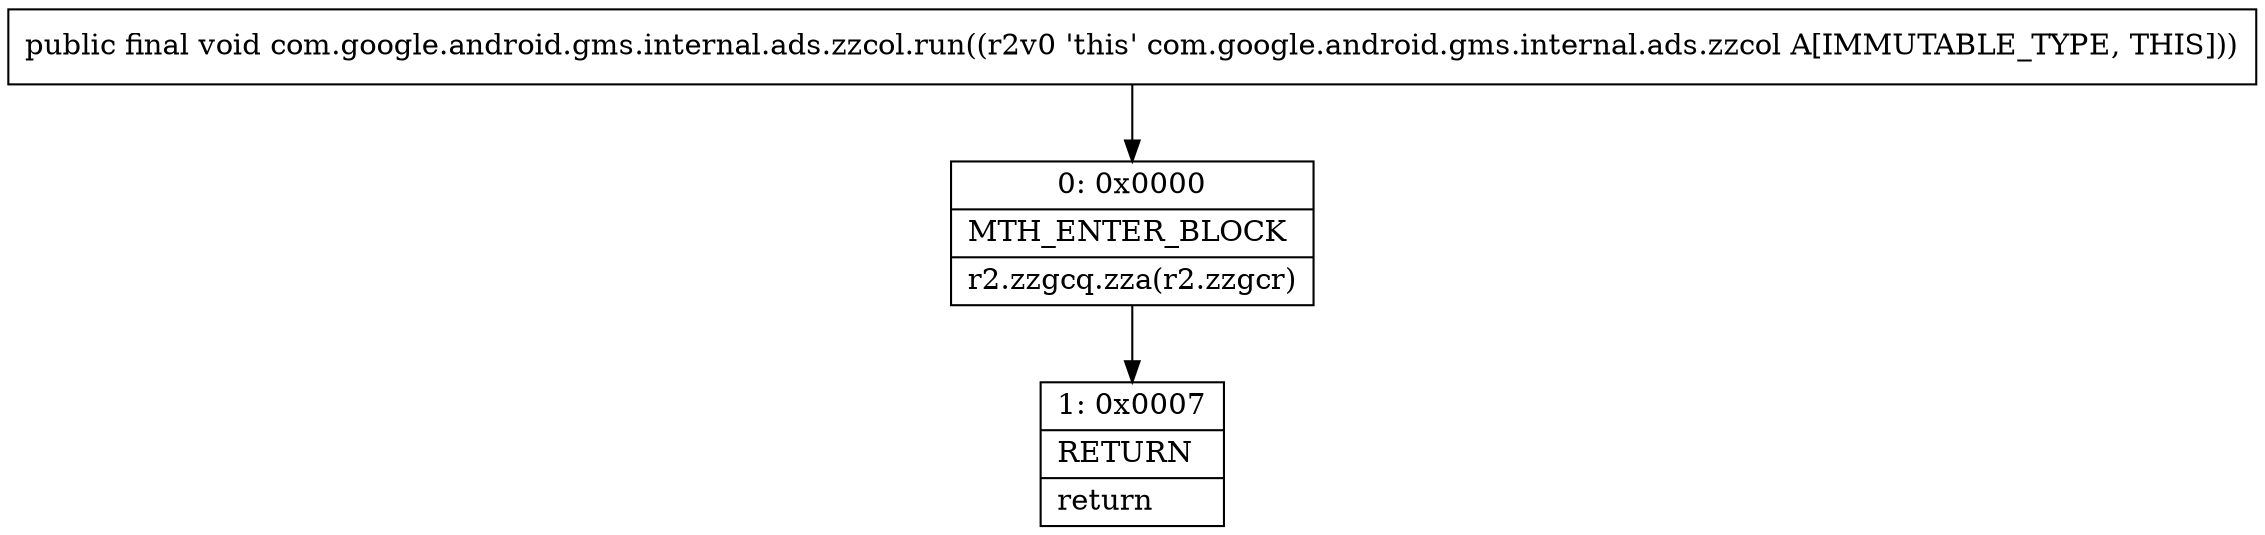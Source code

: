 digraph "CFG forcom.google.android.gms.internal.ads.zzcol.run()V" {
Node_0 [shape=record,label="{0\:\ 0x0000|MTH_ENTER_BLOCK\l|r2.zzgcq.zza(r2.zzgcr)\l}"];
Node_1 [shape=record,label="{1\:\ 0x0007|RETURN\l|return\l}"];
MethodNode[shape=record,label="{public final void com.google.android.gms.internal.ads.zzcol.run((r2v0 'this' com.google.android.gms.internal.ads.zzcol A[IMMUTABLE_TYPE, THIS])) }"];
MethodNode -> Node_0;
Node_0 -> Node_1;
}

